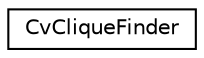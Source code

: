 digraph "Graphical Class Hierarchy"
{
 // LATEX_PDF_SIZE
  edge [fontname="Helvetica",fontsize="10",labelfontname="Helvetica",labelfontsize="10"];
  node [fontname="Helvetica",fontsize="10",shape=record];
  rankdir="LR";
  Node0 [label="CvCliqueFinder",height=0.2,width=0.4,color="black", fillcolor="white", style="filled",URL="$struct_cv_clique_finder.html",tooltip=" "];
}

